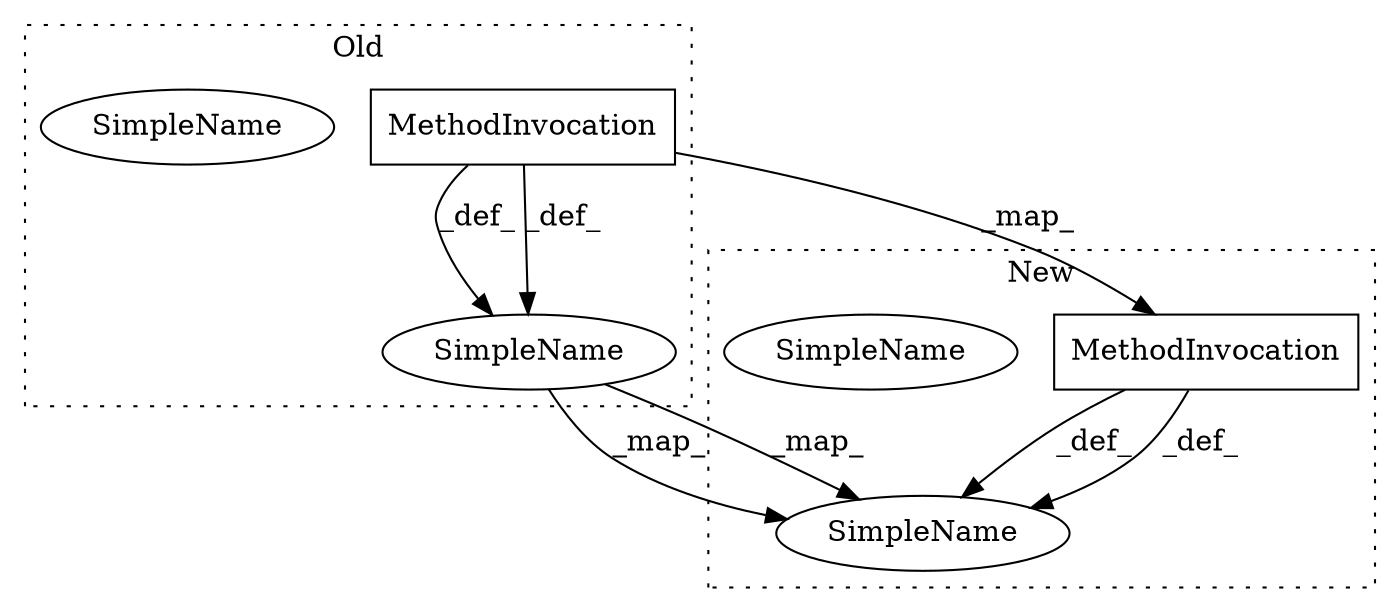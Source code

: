 digraph G {
subgraph cluster0 {
2 [label="MethodInvocation" a="32" s="15555" l="9" shape="box"];
3 [label="SimpleName" a="42" s="14978" l="4" shape="ellipse"];
6 [label="SimpleName" a="42" s="14978" l="4" shape="ellipse"];
label = "Old";
style="dotted";
}
subgraph cluster1 {
1 [label="MethodInvocation" a="32" s="15157" l="9" shape="box"];
4 [label="SimpleName" a="42" s="15172" l="4" shape="ellipse"];
5 [label="SimpleName" a="42" s="15172" l="4" shape="ellipse"];
label = "New";
style="dotted";
}
1 -> 5 [label="_def_"];
1 -> 5 [label="_def_"];
2 -> 1 [label="_map_"];
2 -> 3 [label="_def_"];
2 -> 3 [label="_def_"];
3 -> 5 [label="_map_"];
3 -> 5 [label="_map_"];
}